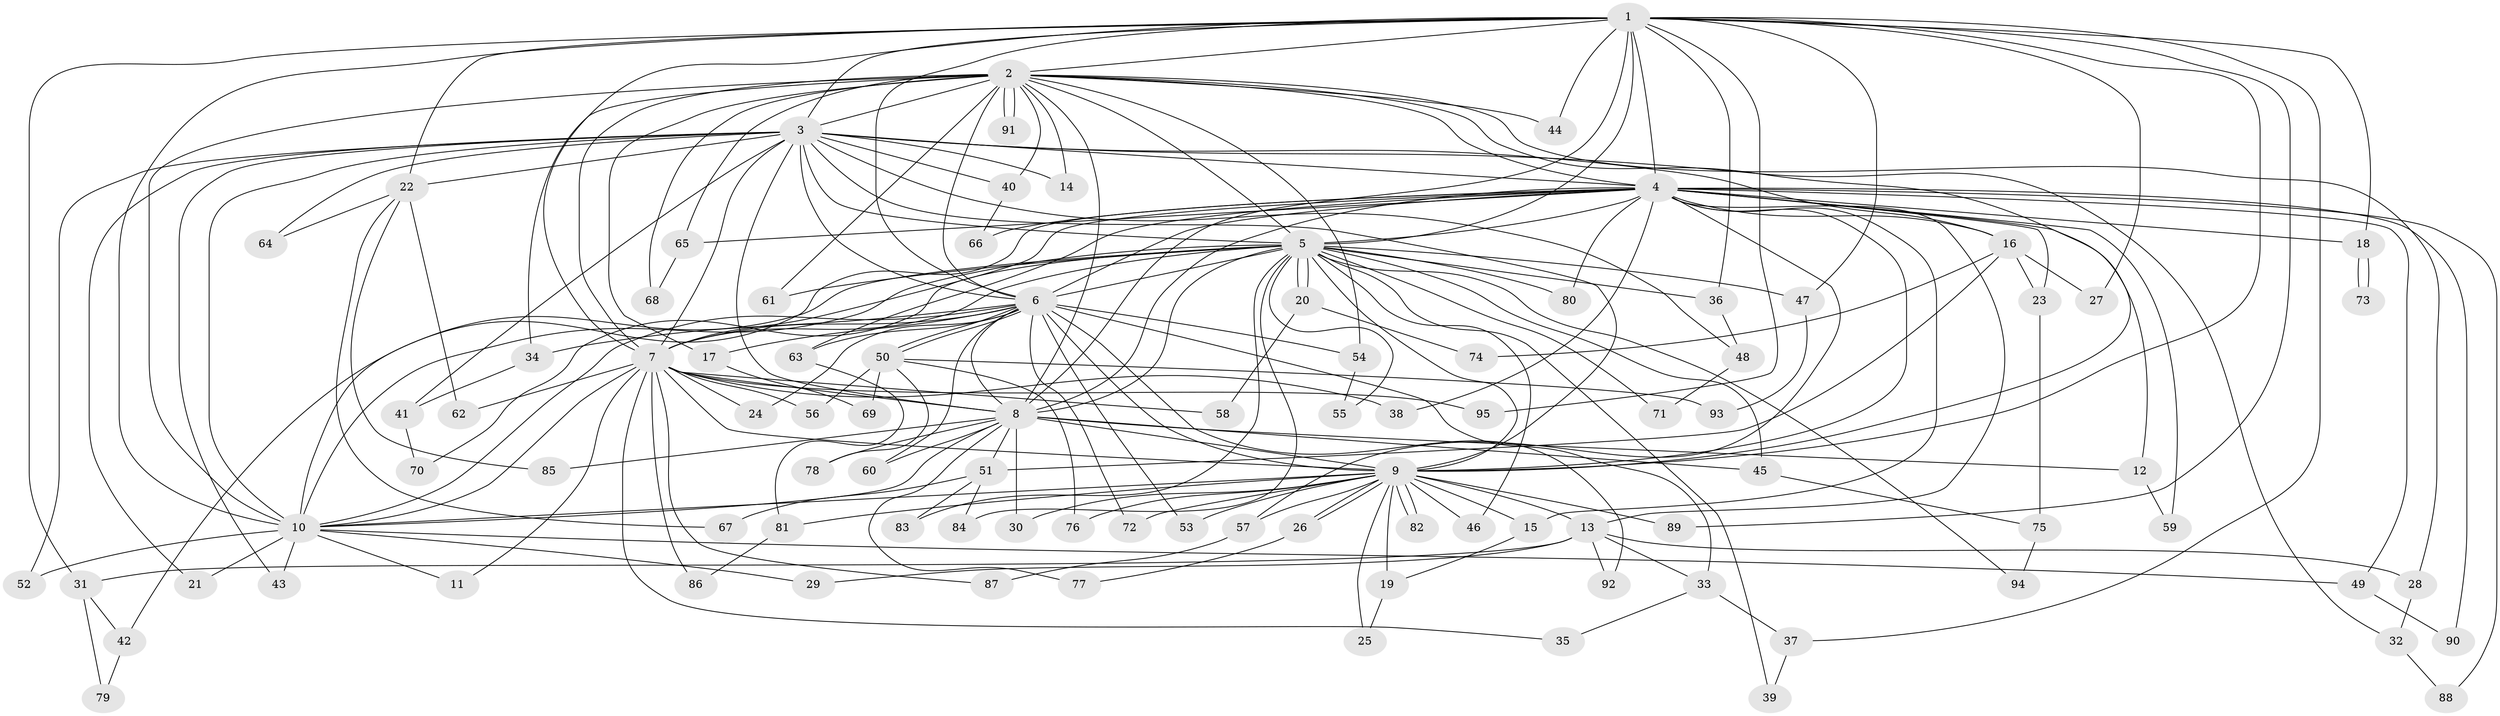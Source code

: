 // Generated by graph-tools (version 1.1) at 2025/49/03/09/25 03:49:31]
// undirected, 95 vertices, 215 edges
graph export_dot {
graph [start="1"]
  node [color=gray90,style=filled];
  1;
  2;
  3;
  4;
  5;
  6;
  7;
  8;
  9;
  10;
  11;
  12;
  13;
  14;
  15;
  16;
  17;
  18;
  19;
  20;
  21;
  22;
  23;
  24;
  25;
  26;
  27;
  28;
  29;
  30;
  31;
  32;
  33;
  34;
  35;
  36;
  37;
  38;
  39;
  40;
  41;
  42;
  43;
  44;
  45;
  46;
  47;
  48;
  49;
  50;
  51;
  52;
  53;
  54;
  55;
  56;
  57;
  58;
  59;
  60;
  61;
  62;
  63;
  64;
  65;
  66;
  67;
  68;
  69;
  70;
  71;
  72;
  73;
  74;
  75;
  76;
  77;
  78;
  79;
  80;
  81;
  82;
  83;
  84;
  85;
  86;
  87;
  88;
  89;
  90;
  91;
  92;
  93;
  94;
  95;
  1 -- 2;
  1 -- 3;
  1 -- 4;
  1 -- 5;
  1 -- 6;
  1 -- 7;
  1 -- 8;
  1 -- 9;
  1 -- 10;
  1 -- 18;
  1 -- 22;
  1 -- 27;
  1 -- 31;
  1 -- 36;
  1 -- 37;
  1 -- 44;
  1 -- 47;
  1 -- 89;
  1 -- 95;
  2 -- 3;
  2 -- 4;
  2 -- 5;
  2 -- 6;
  2 -- 7;
  2 -- 8;
  2 -- 9;
  2 -- 10;
  2 -- 14;
  2 -- 17;
  2 -- 28;
  2 -- 34;
  2 -- 40;
  2 -- 44;
  2 -- 54;
  2 -- 61;
  2 -- 65;
  2 -- 68;
  2 -- 91;
  2 -- 91;
  3 -- 4;
  3 -- 5;
  3 -- 6;
  3 -- 7;
  3 -- 8;
  3 -- 9;
  3 -- 10;
  3 -- 14;
  3 -- 16;
  3 -- 21;
  3 -- 22;
  3 -- 32;
  3 -- 40;
  3 -- 41;
  3 -- 43;
  3 -- 48;
  3 -- 52;
  3 -- 64;
  4 -- 5;
  4 -- 6;
  4 -- 7;
  4 -- 8;
  4 -- 9;
  4 -- 10;
  4 -- 12;
  4 -- 13;
  4 -- 15;
  4 -- 16;
  4 -- 18;
  4 -- 23;
  4 -- 38;
  4 -- 49;
  4 -- 57;
  4 -- 59;
  4 -- 63;
  4 -- 65;
  4 -- 66;
  4 -- 80;
  4 -- 88;
  4 -- 90;
  5 -- 6;
  5 -- 7;
  5 -- 8;
  5 -- 9;
  5 -- 10;
  5 -- 20;
  5 -- 20;
  5 -- 36;
  5 -- 39;
  5 -- 42;
  5 -- 45;
  5 -- 46;
  5 -- 47;
  5 -- 55;
  5 -- 61;
  5 -- 70;
  5 -- 71;
  5 -- 80;
  5 -- 83;
  5 -- 84;
  5 -- 94;
  6 -- 7;
  6 -- 8;
  6 -- 9;
  6 -- 10;
  6 -- 17;
  6 -- 24;
  6 -- 33;
  6 -- 34;
  6 -- 50;
  6 -- 50;
  6 -- 53;
  6 -- 54;
  6 -- 60;
  6 -- 63;
  6 -- 72;
  6 -- 92;
  7 -- 8;
  7 -- 9;
  7 -- 10;
  7 -- 11;
  7 -- 24;
  7 -- 35;
  7 -- 38;
  7 -- 56;
  7 -- 58;
  7 -- 62;
  7 -- 86;
  7 -- 87;
  7 -- 95;
  8 -- 9;
  8 -- 10;
  8 -- 12;
  8 -- 30;
  8 -- 45;
  8 -- 51;
  8 -- 60;
  8 -- 77;
  8 -- 78;
  8 -- 85;
  9 -- 10;
  9 -- 13;
  9 -- 15;
  9 -- 19;
  9 -- 25;
  9 -- 26;
  9 -- 26;
  9 -- 30;
  9 -- 46;
  9 -- 53;
  9 -- 57;
  9 -- 72;
  9 -- 76;
  9 -- 81;
  9 -- 82;
  9 -- 82;
  9 -- 89;
  10 -- 11;
  10 -- 21;
  10 -- 29;
  10 -- 43;
  10 -- 49;
  10 -- 52;
  12 -- 59;
  13 -- 28;
  13 -- 29;
  13 -- 31;
  13 -- 33;
  13 -- 92;
  15 -- 19;
  16 -- 23;
  16 -- 27;
  16 -- 51;
  16 -- 74;
  17 -- 69;
  18 -- 73;
  18 -- 73;
  19 -- 25;
  20 -- 58;
  20 -- 74;
  22 -- 62;
  22 -- 64;
  22 -- 67;
  22 -- 85;
  23 -- 75;
  26 -- 77;
  28 -- 32;
  31 -- 42;
  31 -- 79;
  32 -- 88;
  33 -- 35;
  33 -- 37;
  34 -- 41;
  36 -- 48;
  37 -- 39;
  40 -- 66;
  41 -- 70;
  42 -- 79;
  45 -- 75;
  47 -- 93;
  48 -- 71;
  49 -- 90;
  50 -- 56;
  50 -- 69;
  50 -- 76;
  50 -- 78;
  50 -- 93;
  51 -- 67;
  51 -- 83;
  51 -- 84;
  54 -- 55;
  57 -- 87;
  63 -- 81;
  65 -- 68;
  75 -- 94;
  81 -- 86;
}
